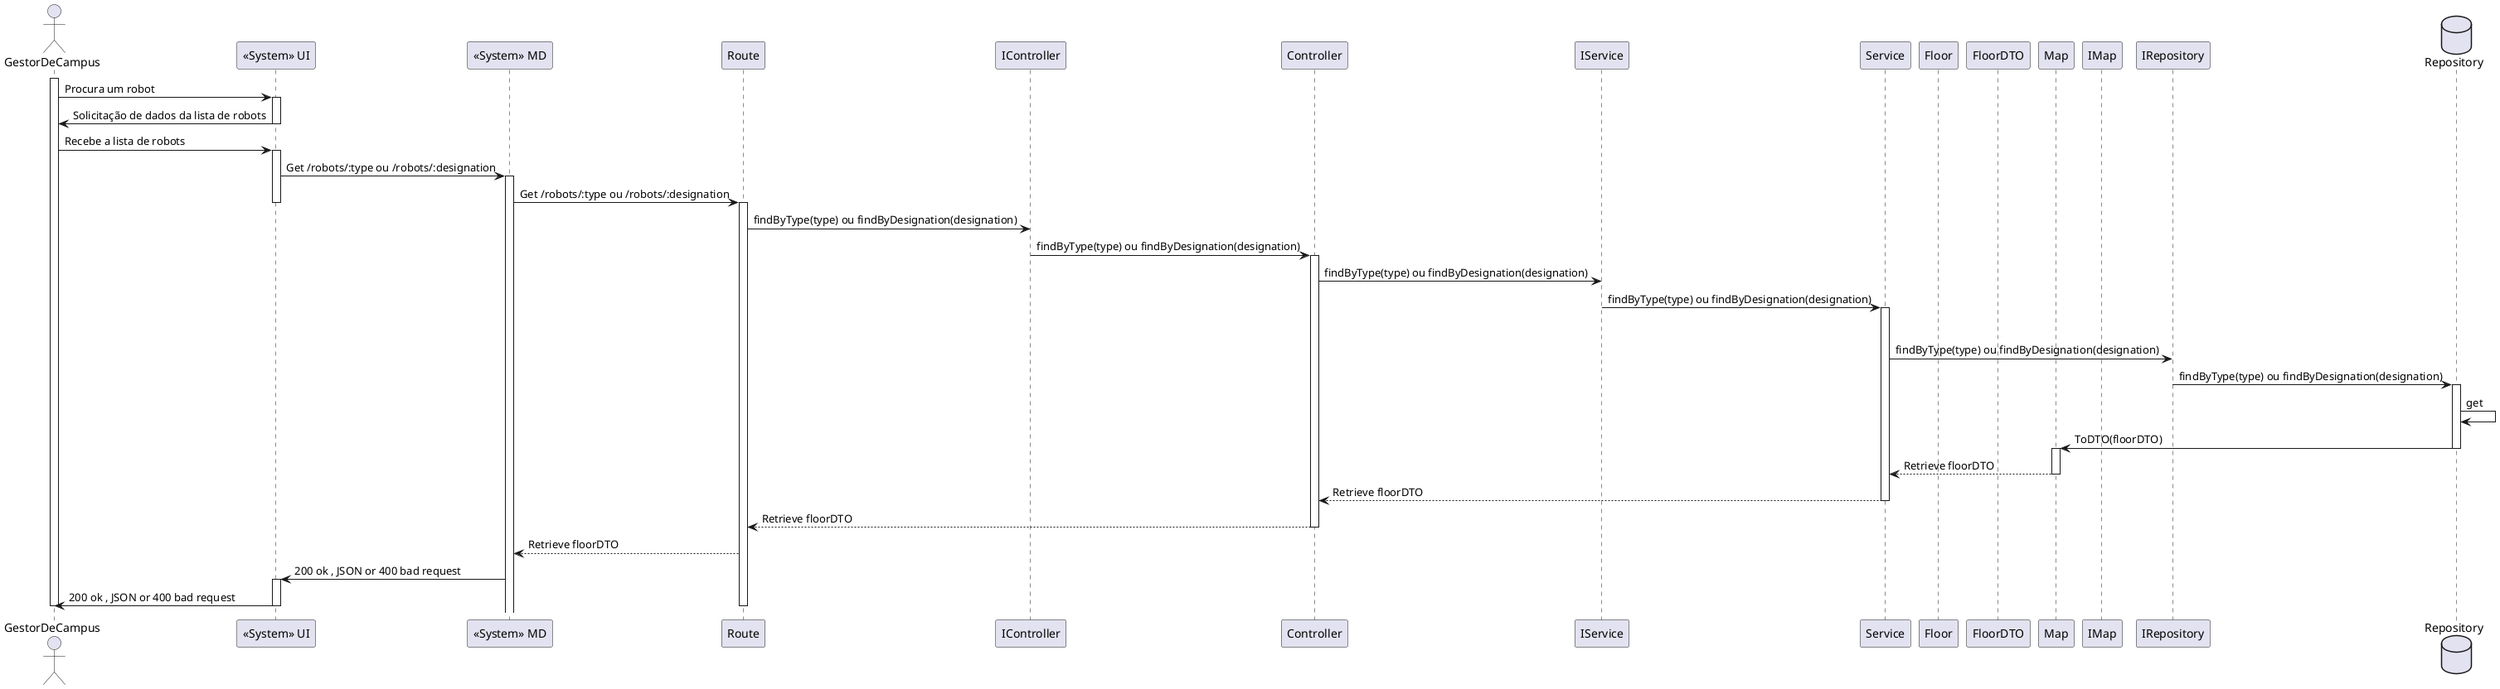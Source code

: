 @startuml
'http://plantuml.com/skinparam.html

actor User as "GestorDeCampus"
participant UI as "<<System>> UI"
participant MD as "<<System>> MD"
participant FloorRoute as "Route"
participant IFloorController as "IController"
participant floorController as "Controller"
participant IFloorService as "IService"
participant floorService as "Service"
participant floor as "Floor"
participant floorDTO as "FloorDTO"
participant floorMap as "Map"
participant IFloorMap as "IMap"
participant IFloorRepository as "IRepository"
database floorRepository as "Repository"



activate User
User->UI : Procura um robot
activate UI
UI-> User : Solicitação de dados da lista de robots
deactivate UI
User -> UI: Recebe a lista de robots
activate UI
UI->MD : Get /robots/:type ou /robots/:designation
activate MD
MD->FloorRoute : Get /robots/:type ou /robots/:designation

deactivate UI

activate FloorRoute
FloorRoute -> IFloorController : findByType(type) ou findByDesignation(designation)
IFloorController -> floorController : findByType(type) ou findByDesignation(designation)

activate floorController
floorController -> IFloorService : findByType(type) ou findByDesignation(designation)

IFloorService -> floorService : findByType(type) ou findByDesignation(designation)
activate floorService


deactivate floorDTO
floorService -> IFloorRepository : findByType(type) ou findByDesignation(designation)

IFloorRepository -> floorRepository : findByType(type) ou findByDesignation(designation)

activate floorRepository
floorRepository -> floorRepository : get
floorRepository -> floorMap : ToDTO(floorDTO)
deactivate floorRepository


activate floorMap
floorMap --> floorService : Retrieve floorDTO
deactivate floorMap


floorService --> floorController : Retrieve floorDTO
deactivate floorService
floorController --> FloorRoute : Retrieve floorDTO
deactivate floorController
FloorRoute --> MD : Retrieve floorDTO
MD->UI: 200 ok , JSON or 400 bad request
activate UI
UI->User: 200 ok , JSON or 400 bad request
deactivate UI
deactivate FloorRoute
deactivate User
@enduml
